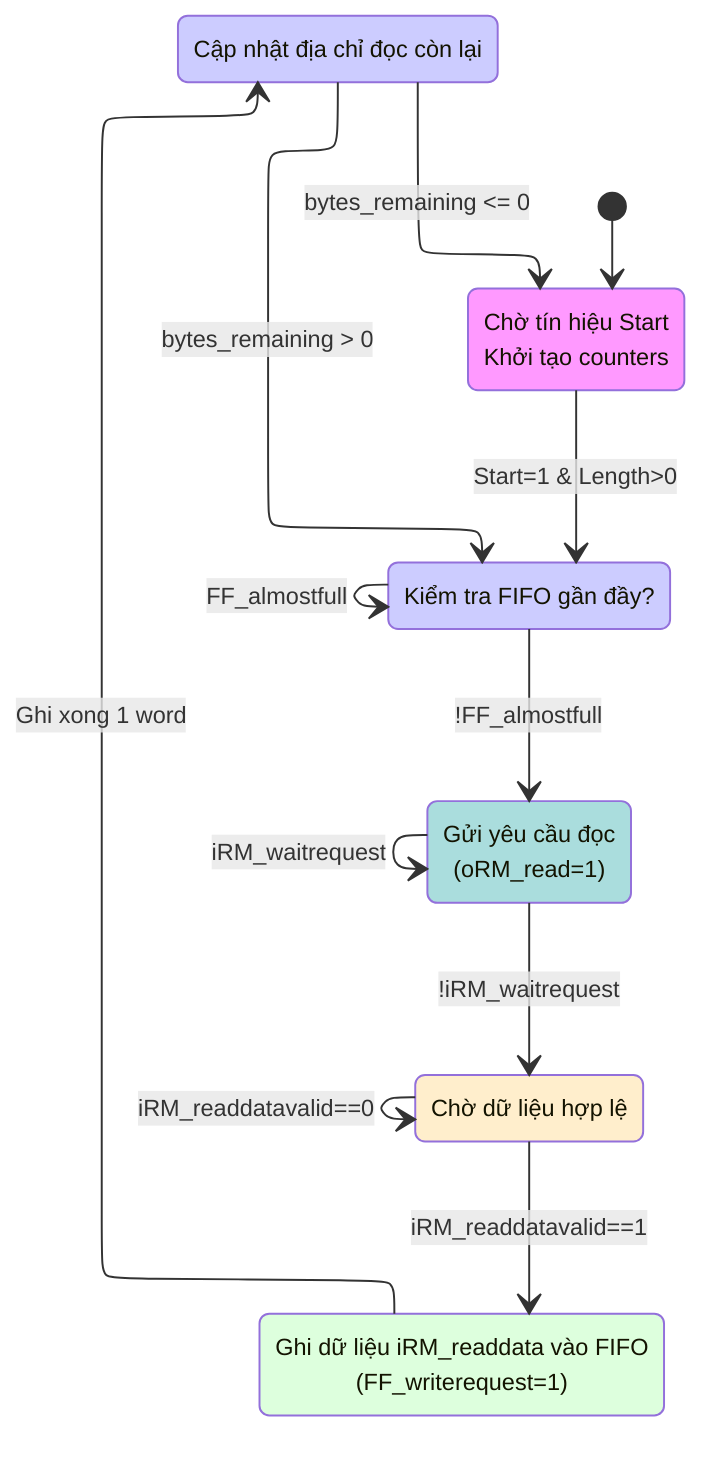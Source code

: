 ---
config:
  layout: elk
  darkMode: false
  theme: default
  themeVariables:
    fontSize: 12px  # Adjust this value as needed
---
stateDiagram-v2
    direction TB

    %% Define styles for different states
    classDef idleStyle fill:#f9f
    classDef checkStyle fill:#ccf
    classDef requestStyle fill:#add
    classDef waitStyle fill:#fec
    classDef writeStyle fill:#dfd

    %% Define states with descriptions
    IDLE : Chờ tín hiệu Start<br>Khởi tạo counters
    CHECK_FIFO : Kiểm tra FIFO gần đầy?
    REQUEST : Gửi yêu cầu đọc<br>(oRM_read=1)
    WAIT_DATA : Chờ dữ liệu hợp lệ
    WRITE_FIFO : Ghi dữ liệu iRM_readdata vào FIFO<br>(FF_writerequest=1)
    WAIT_FIFO : Cập nhật địa chỉ đọc còn lại

    %% Define transitions
    [*] --> IDLE
    IDLE --> CHECK_FIFO:Start=1 & Length>0
    CHECK_FIFO --> REQUEST:!FF_almostfull
    CHECK_FIFO --> CHECK_FIFO:FF_almostfull
    REQUEST --> WAIT_DATA:!iRM_waitrequest
    REQUEST --> REQUEST:iRM_waitrequest
    WAIT_DATA --> WRITE_FIFO:iRM_readdatavalid==1
    WAIT_DATA --> WAIT_DATA:iRM_readdatavalid==0
    WRITE_FIFO --> WAIT_FIFO:Ghi xong 1 word
    WAIT_FIFO --> IDLE:bytes_remaining <= 0
    WAIT_FIFO --> CHECK_FIFO:bytes_remaining > 0

    %% Apply styles to states using class statement
    class IDLE idleStyle
    class CHECK_FIFO, WAIT_FIFO checkStyle
    class REQUEST requestStyle
    class WAIT_DATA waitStyle
    class WRITE_FIFO writeStyle